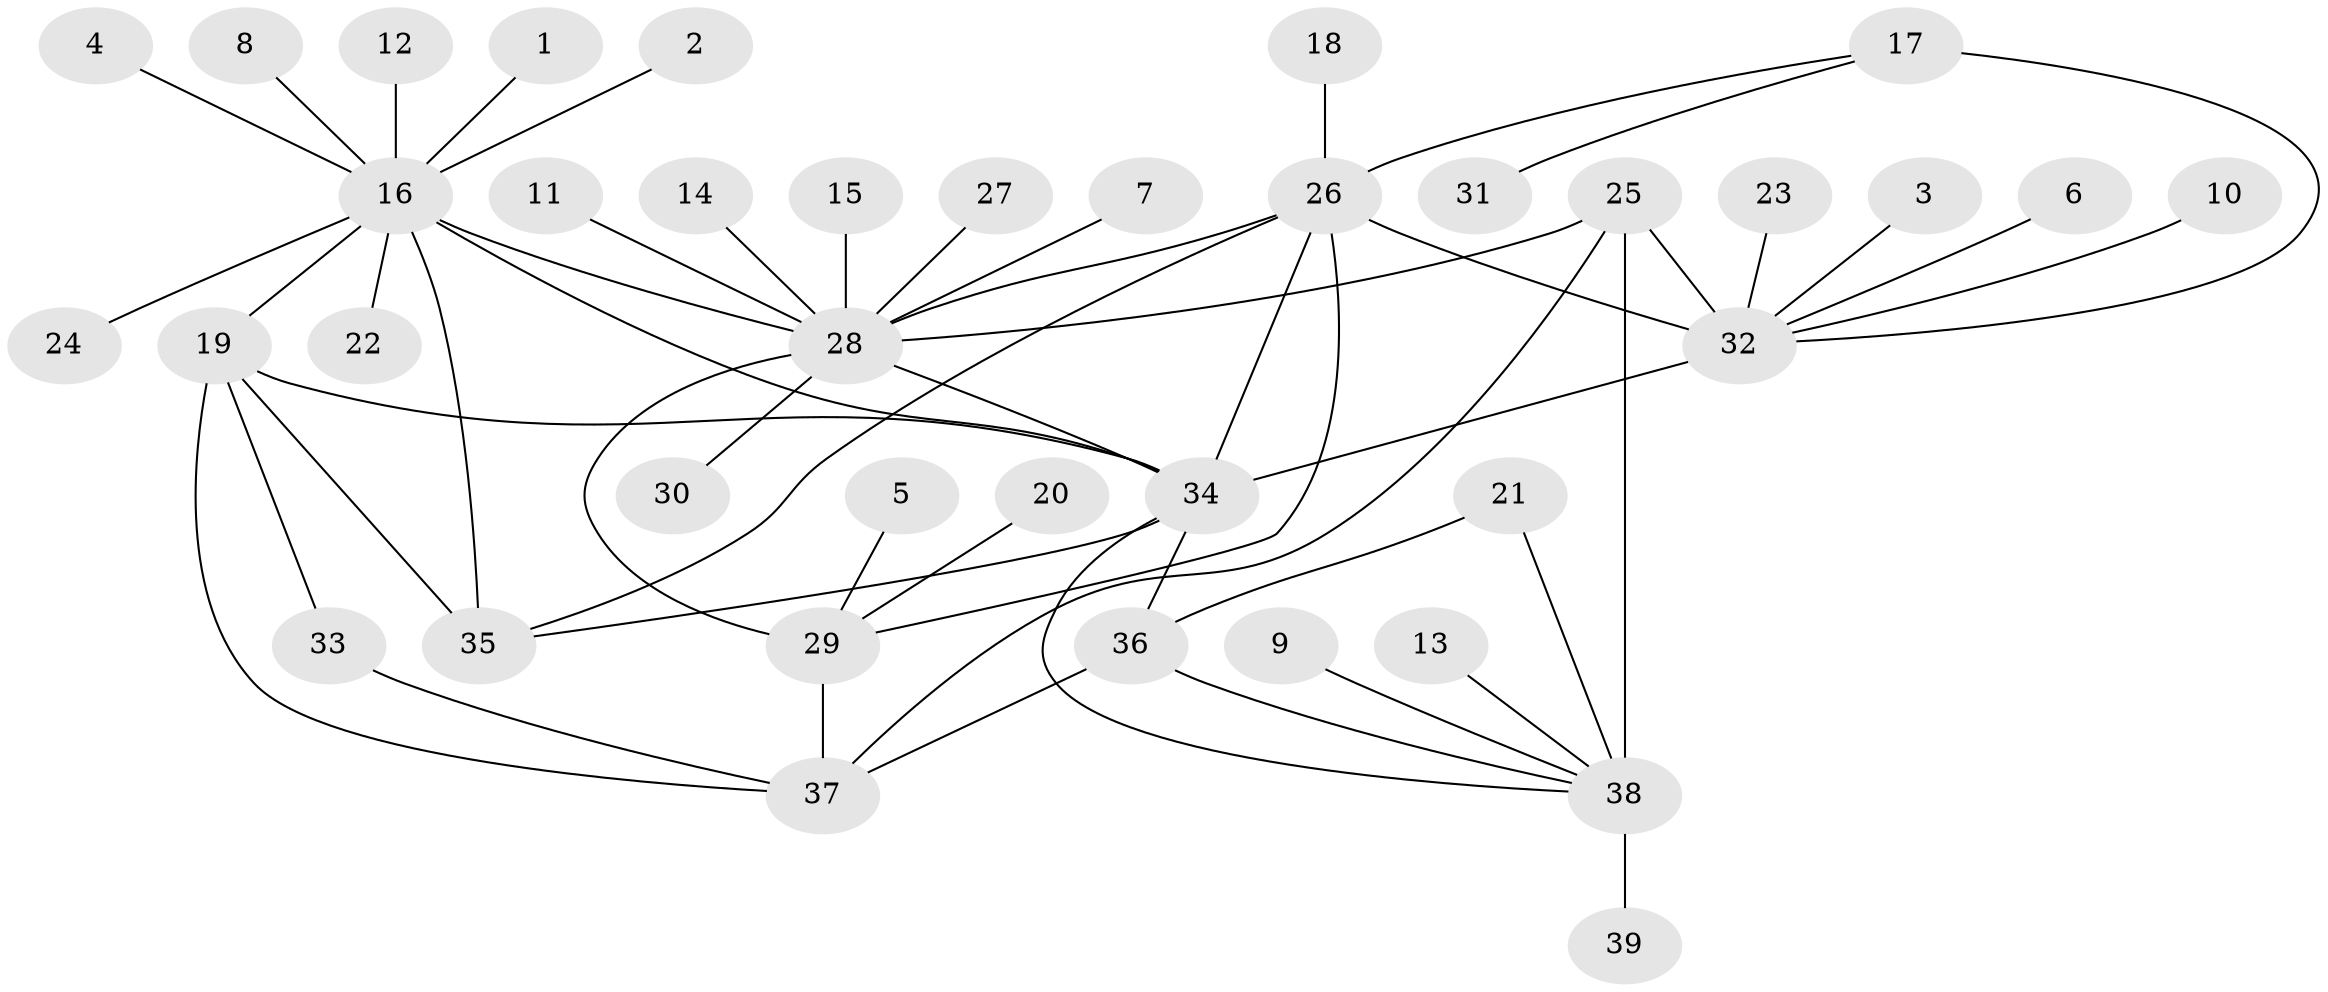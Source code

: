 // original degree distribution, {11: 0.0234375, 9: 0.0703125, 12: 0.0078125, 8: 0.0703125, 7: 0.03125, 6: 0.015625, 5: 0.0078125, 10: 0.015625, 3: 0.03125, 1: 0.5859375, 2: 0.1328125, 4: 0.0078125}
// Generated by graph-tools (version 1.1) at 2025/37/03/04/25 23:37:43]
// undirected, 39 vertices, 55 edges
graph export_dot {
  node [color=gray90,style=filled];
  1;
  2;
  3;
  4;
  5;
  6;
  7;
  8;
  9;
  10;
  11;
  12;
  13;
  14;
  15;
  16;
  17;
  18;
  19;
  20;
  21;
  22;
  23;
  24;
  25;
  26;
  27;
  28;
  29;
  30;
  31;
  32;
  33;
  34;
  35;
  36;
  37;
  38;
  39;
  1 -- 16 [weight=1.0];
  2 -- 16 [weight=1.0];
  3 -- 32 [weight=1.0];
  4 -- 16 [weight=1.0];
  5 -- 29 [weight=1.0];
  6 -- 32 [weight=1.0];
  7 -- 28 [weight=1.0];
  8 -- 16 [weight=1.0];
  9 -- 38 [weight=1.0];
  10 -- 32 [weight=1.0];
  11 -- 28 [weight=1.0];
  12 -- 16 [weight=1.0];
  13 -- 38 [weight=1.0];
  14 -- 28 [weight=1.0];
  15 -- 28 [weight=5.0];
  16 -- 19 [weight=3.0];
  16 -- 22 [weight=1.0];
  16 -- 24 [weight=1.0];
  16 -- 28 [weight=1.0];
  16 -- 34 [weight=3.0];
  16 -- 35 [weight=3.0];
  17 -- 26 [weight=2.0];
  17 -- 31 [weight=1.0];
  17 -- 32 [weight=3.0];
  18 -- 26 [weight=1.0];
  19 -- 33 [weight=1.0];
  19 -- 34 [weight=2.0];
  19 -- 35 [weight=1.0];
  19 -- 37 [weight=2.0];
  20 -- 29 [weight=1.0];
  21 -- 36 [weight=1.0];
  21 -- 38 [weight=1.0];
  23 -- 32 [weight=1.0];
  25 -- 28 [weight=1.0];
  25 -- 32 [weight=1.0];
  25 -- 37 [weight=1.0];
  25 -- 38 [weight=9.0];
  26 -- 28 [weight=2.0];
  26 -- 29 [weight=1.0];
  26 -- 32 [weight=6.0];
  26 -- 34 [weight=1.0];
  26 -- 35 [weight=1.0];
  27 -- 28 [weight=1.0];
  28 -- 29 [weight=1.0];
  28 -- 30 [weight=1.0];
  28 -- 34 [weight=1.0];
  29 -- 37 [weight=8.0];
  32 -- 34 [weight=2.0];
  33 -- 37 [weight=1.0];
  34 -- 35 [weight=1.0];
  34 -- 36 [weight=1.0];
  34 -- 38 [weight=1.0];
  36 -- 37 [weight=1.0];
  36 -- 38 [weight=1.0];
  38 -- 39 [weight=1.0];
}
